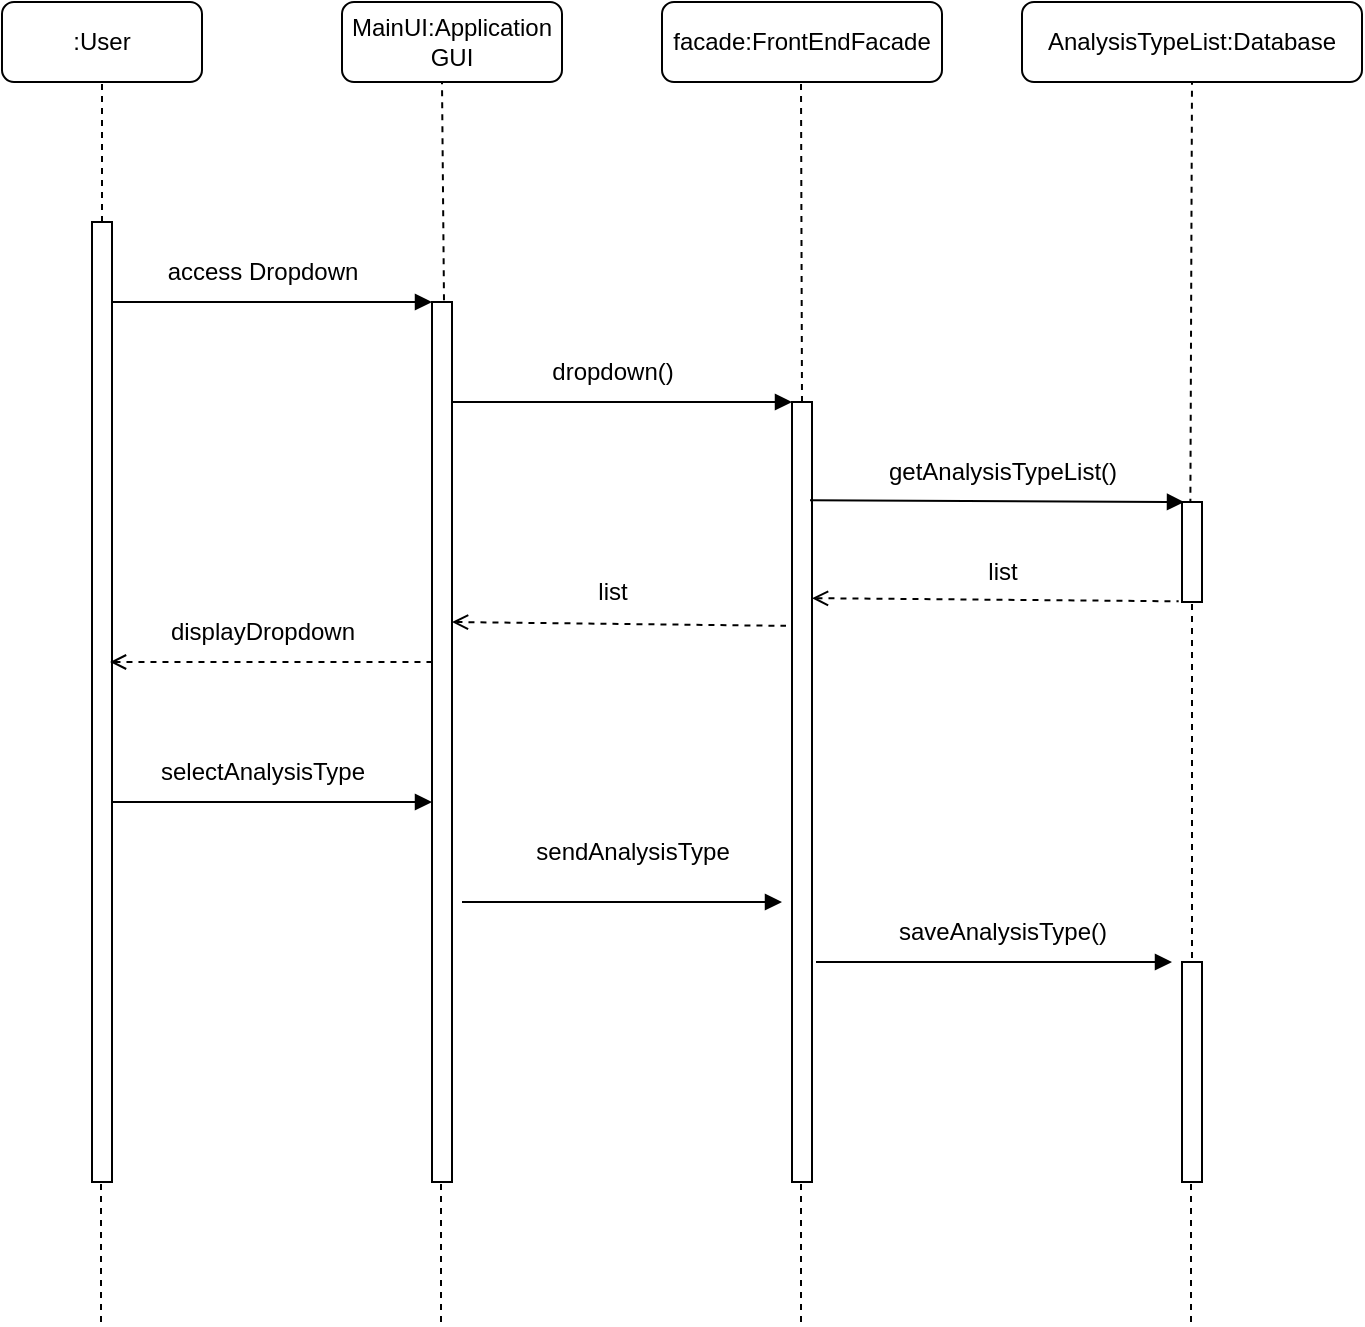 <mxfile version="20.4.0" type="device"><diagram id="kgpKYQtTHZ0yAKxKKP6v" name="Page-1"><mxGraphModel dx="1185" dy="667" grid="1" gridSize="10" guides="1" tooltips="1" connect="1" arrows="1" fold="1" page="1" pageScale="1" pageWidth="827" pageHeight="1169" math="0" shadow="0"><root><mxCell id="0"/><mxCell id="1" parent="0"/><mxCell id="6FZfxpd-QEx3IHHBcftH-1" value="facade:FrontEndFacade" style="rounded=1;whiteSpace=wrap;html=1;" parent="1" vertex="1"><mxGeometry x="415" y="200" width="140" height="40" as="geometry"/></mxCell><mxCell id="6FZfxpd-QEx3IHHBcftH-2" value="MainUI:Application GUI" style="rounded=1;whiteSpace=wrap;html=1;" parent="1" vertex="1"><mxGeometry x="255" y="200" width="110" height="40" as="geometry"/></mxCell><mxCell id="6FZfxpd-QEx3IHHBcftH-3" value=":User" style="rounded=1;whiteSpace=wrap;html=1;" parent="1" vertex="1"><mxGeometry x="85" y="200" width="100" height="40" as="geometry"/></mxCell><mxCell id="6FZfxpd-QEx3IHHBcftH-4" value="AnalysisTypeList:Database" style="rounded=1;whiteSpace=wrap;html=1;" parent="1" vertex="1"><mxGeometry x="595" y="200" width="170" height="40" as="geometry"/></mxCell><mxCell id="6FZfxpd-QEx3IHHBcftH-6" value="" style="endArrow=none;dashed=1;html=1;rounded=0;entryX=0.5;entryY=1;entryDx=0;entryDy=0;" parent="1" target="6FZfxpd-QEx3IHHBcftH-3" edge="1"><mxGeometry width="50" height="50" relative="1" as="geometry"><mxPoint x="135" y="310" as="sourcePoint"/><mxPoint x="415" y="430" as="targetPoint"/></mxGeometry></mxCell><mxCell id="6FZfxpd-QEx3IHHBcftH-7" value="" style="endArrow=none;dashed=1;html=1;rounded=0;entryX=0.5;entryY=1;entryDx=0;entryDy=0;exitX=0.6;exitY=-0.002;exitDx=0;exitDy=0;exitPerimeter=0;" parent="1" source="6FZfxpd-QEx3IHHBcftH-36" edge="1"><mxGeometry width="50" height="50" relative="1" as="geometry"><mxPoint x="305" y="310" as="sourcePoint"/><mxPoint x="305" y="240" as="targetPoint"/></mxGeometry></mxCell><mxCell id="6FZfxpd-QEx3IHHBcftH-8" value="" style="endArrow=none;dashed=1;html=1;rounded=0;entryX=0.5;entryY=1;entryDx=0;entryDy=0;" parent="1" edge="1"><mxGeometry width="50" height="50" relative="1" as="geometry"><mxPoint x="485" y="400" as="sourcePoint"/><mxPoint x="484.5" y="240" as="targetPoint"/></mxGeometry></mxCell><mxCell id="6FZfxpd-QEx3IHHBcftH-9" value="" style="endArrow=none;dashed=1;html=1;rounded=0;entryX=0.5;entryY=1;entryDx=0;entryDy=0;exitX=0.419;exitY=0.028;exitDx=0;exitDy=0;exitPerimeter=0;" parent="1" source="6FZfxpd-QEx3IHHBcftH-24" target="6FZfxpd-QEx3IHHBcftH-4" edge="1"><mxGeometry width="50" height="50" relative="1" as="geometry"><mxPoint x="644.5" y="310" as="sourcePoint"/><mxPoint x="644.5" y="240" as="targetPoint"/></mxGeometry></mxCell><mxCell id="6FZfxpd-QEx3IHHBcftH-37" value="" style="edgeStyle=orthogonalEdgeStyle;rounded=0;orthogonalLoop=1;jettySize=auto;html=1;startArrow=none;startFill=0;endArrow=block;endFill=1;" parent="1" source="6FZfxpd-QEx3IHHBcftH-11" target="6FZfxpd-QEx3IHHBcftH-36" edge="1"><mxGeometry relative="1" as="geometry"><Array as="points"><mxPoint x="225" y="350"/><mxPoint x="225" y="350"/></Array></mxGeometry></mxCell><mxCell id="6FZfxpd-QEx3IHHBcftH-11" value="" style="html=1;points=[];perimeter=orthogonalPerimeter;" parent="1" vertex="1"><mxGeometry x="130" y="310" width="10" height="480" as="geometry"/></mxCell><mxCell id="6FZfxpd-QEx3IHHBcftH-24" value="" style="html=1;points=[];perimeter=orthogonalPerimeter;" parent="1" vertex="1"><mxGeometry x="675" y="450" width="10" height="50" as="geometry"/></mxCell><mxCell id="6FZfxpd-QEx3IHHBcftH-39" value="" style="edgeStyle=orthogonalEdgeStyle;rounded=0;orthogonalLoop=1;jettySize=auto;html=1;startArrow=none;startFill=0;endArrow=block;endFill=1;" parent="1" source="6FZfxpd-QEx3IHHBcftH-36" target="6FZfxpd-QEx3IHHBcftH-38" edge="1"><mxGeometry relative="1" as="geometry"><Array as="points"><mxPoint x="395" y="400"/><mxPoint x="395" y="400"/></Array></mxGeometry></mxCell><mxCell id="6FZfxpd-QEx3IHHBcftH-36" value="" style="html=1;points=[];perimeter=orthogonalPerimeter;" parent="1" vertex="1"><mxGeometry x="300" y="350" width="10" height="440" as="geometry"/></mxCell><mxCell id="6FZfxpd-QEx3IHHBcftH-38" value="" style="html=1;points=[];perimeter=orthogonalPerimeter;" parent="1" vertex="1"><mxGeometry x="480" y="400" width="10" height="390" as="geometry"/></mxCell><mxCell id="6FZfxpd-QEx3IHHBcftH-50" value="" style="endArrow=block;html=1;rounded=0;entryX=0.1;entryY=0;entryDx=0;entryDy=0;entryPerimeter=0;endFill=1;exitX=0.9;exitY=0.126;exitDx=0;exitDy=0;exitPerimeter=0;" parent="1" source="6FZfxpd-QEx3IHHBcftH-38" target="6FZfxpd-QEx3IHHBcftH-24" edge="1"><mxGeometry width="50" height="50" relative="1" as="geometry"><mxPoint x="505" y="450" as="sourcePoint"/><mxPoint x="555" y="530" as="targetPoint"/></mxGeometry></mxCell><mxCell id="6FZfxpd-QEx3IHHBcftH-55" value="access Dropdown" style="text;html=1;align=center;verticalAlign=middle;resizable=0;points=[];autosize=1;strokeColor=none;fillColor=none;" parent="1" vertex="1"><mxGeometry x="155" y="320" width="120" height="30" as="geometry"/></mxCell><mxCell id="6FZfxpd-QEx3IHHBcftH-57" value="dropdown()" style="text;html=1;align=center;verticalAlign=middle;resizable=0;points=[];autosize=1;strokeColor=none;fillColor=none;" parent="1" vertex="1"><mxGeometry x="350" y="370" width="80" height="30" as="geometry"/></mxCell><mxCell id="6FZfxpd-QEx3IHHBcftH-58" value="getAnalysisTypeList()" style="text;html=1;align=center;verticalAlign=middle;resizable=0;points=[];autosize=1;strokeColor=none;fillColor=none;" parent="1" vertex="1"><mxGeometry x="515" y="420" width="140" height="30" as="geometry"/></mxCell><mxCell id="6FZfxpd-QEx3IHHBcftH-63" value="" style="endArrow=none;dashed=1;html=1;rounded=0;entryX=-0.3;entryY=0.287;entryDx=0;entryDy=0;entryPerimeter=0;startArrow=open;startFill=0;" parent="1" target="6FZfxpd-QEx3IHHBcftH-38" edge="1"><mxGeometry width="50" height="50" relative="1" as="geometry"><mxPoint x="310" y="510" as="sourcePoint"/><mxPoint x="471" y="510.06" as="targetPoint"/></mxGeometry></mxCell><mxCell id="6FZfxpd-QEx3IHHBcftH-65" value="list" style="text;html=1;align=center;verticalAlign=middle;resizable=0;points=[];autosize=1;strokeColor=none;fillColor=none;" parent="1" vertex="1"><mxGeometry x="565" y="470" width="40" height="30" as="geometry"/></mxCell><mxCell id="6FZfxpd-QEx3IHHBcftH-66" value="list" style="text;html=1;align=center;verticalAlign=middle;resizable=0;points=[];autosize=1;strokeColor=none;fillColor=none;" parent="1" vertex="1"><mxGeometry x="370" y="480" width="40" height="30" as="geometry"/></mxCell><mxCell id="6FZfxpd-QEx3IHHBcftH-67" value="" style="endArrow=none;dashed=1;html=1;rounded=0;entryX=-0.4;entryY=0.209;entryDx=0;entryDy=0;entryPerimeter=0;startArrow=open;startFill=0;" parent="1" edge="1"><mxGeometry width="50" height="50" relative="1" as="geometry"><mxPoint x="139" y="530" as="sourcePoint"/><mxPoint x="300" y="530.06" as="targetPoint"/></mxGeometry></mxCell><mxCell id="6FZfxpd-QEx3IHHBcftH-68" value="displayDropdown" style="text;html=1;align=center;verticalAlign=middle;resizable=0;points=[];autosize=1;strokeColor=none;fillColor=none;" parent="1" vertex="1"><mxGeometry x="155" y="500" width="120" height="30" as="geometry"/></mxCell><mxCell id="6FZfxpd-QEx3IHHBcftH-69" value="" style="edgeStyle=orthogonalEdgeStyle;rounded=0;orthogonalLoop=1;jettySize=auto;html=1;startArrow=none;startFill=0;endArrow=block;endFill=1;" parent="1" edge="1"><mxGeometry relative="1" as="geometry"><mxPoint x="140" y="600" as="sourcePoint"/><mxPoint x="300" y="600" as="targetPoint"/><Array as="points"><mxPoint x="225" y="600"/><mxPoint x="225" y="600"/></Array></mxGeometry></mxCell><mxCell id="6FZfxpd-QEx3IHHBcftH-70" value="selectAnalysisType" style="text;html=1;align=center;verticalAlign=middle;resizable=0;points=[];autosize=1;strokeColor=none;fillColor=none;" parent="1" vertex="1"><mxGeometry x="150" y="570" width="130" height="30" as="geometry"/></mxCell><mxCell id="6FZfxpd-QEx3IHHBcftH-71" value="" style="endArrow=none;dashed=1;html=1;rounded=0;entryX=0.5;entryY=1;entryDx=0;entryDy=0;" parent="1" edge="1"><mxGeometry width="50" height="50" relative="1" as="geometry"><mxPoint x="134.5" y="860" as="sourcePoint"/><mxPoint x="134.5" y="790" as="targetPoint"/></mxGeometry></mxCell><mxCell id="6FZfxpd-QEx3IHHBcftH-72" value="" style="endArrow=none;dashed=1;html=1;rounded=0;entryX=0.5;entryY=1;entryDx=0;entryDy=0;" parent="1" edge="1"><mxGeometry width="50" height="50" relative="1" as="geometry"><mxPoint x="304.5" y="860" as="sourcePoint"/><mxPoint x="304.5" y="790" as="targetPoint"/></mxGeometry></mxCell><mxCell id="6FZfxpd-QEx3IHHBcftH-73" value="" style="endArrow=none;dashed=1;html=1;rounded=0;entryX=0.5;entryY=1;entryDx=0;entryDy=0;" parent="1" edge="1"><mxGeometry width="50" height="50" relative="1" as="geometry"><mxPoint x="484.5" y="860" as="sourcePoint"/><mxPoint x="484.5" y="790" as="targetPoint"/></mxGeometry></mxCell><mxCell id="6FZfxpd-QEx3IHHBcftH-74" value="" style="endArrow=none;dashed=1;html=1;rounded=0;entryX=0.5;entryY=1;entryDx=0;entryDy=0;" parent="1" edge="1"><mxGeometry width="50" height="50" relative="1" as="geometry"><mxPoint x="679.5" y="860" as="sourcePoint"/><mxPoint x="679.5" y="790" as="targetPoint"/></mxGeometry></mxCell><mxCell id="6FZfxpd-QEx3IHHBcftH-78" value="" style="endArrow=block;html=1;rounded=0;endFill=1;" parent="1" edge="1"><mxGeometry width="50" height="50" relative="1" as="geometry"><mxPoint x="492" y="680" as="sourcePoint"/><mxPoint x="670" y="680" as="targetPoint"/></mxGeometry></mxCell><mxCell id="6FZfxpd-QEx3IHHBcftH-79" value="saveAnalysisType()" style="text;html=1;align=center;verticalAlign=middle;resizable=0;points=[];autosize=1;strokeColor=none;fillColor=none;" parent="1" vertex="1"><mxGeometry x="520" y="650" width="130" height="30" as="geometry"/></mxCell><mxCell id="6FZfxpd-QEx3IHHBcftH-82" value="" style="edgeStyle=orthogonalEdgeStyle;rounded=0;orthogonalLoop=1;jettySize=auto;html=1;startArrow=none;startFill=0;endArrow=block;endFill=1;" parent="1" edge="1"><mxGeometry relative="1" as="geometry"><mxPoint x="315" y="650" as="sourcePoint"/><mxPoint x="475" y="650" as="targetPoint"/><Array as="points"><mxPoint x="390" y="650"/><mxPoint x="390" y="650"/></Array></mxGeometry></mxCell><mxCell id="6FZfxpd-QEx3IHHBcftH-83" value="sendAnalysisType" style="text;html=1;align=center;verticalAlign=middle;resizable=0;points=[];autosize=1;strokeColor=none;fillColor=none;" parent="1" vertex="1"><mxGeometry x="340" y="610" width="120" height="30" as="geometry"/></mxCell><mxCell id="-WqEUyf6UnMH6PQet0tO-1" value="" style="html=1;points=[];perimeter=orthogonalPerimeter;" vertex="1" parent="1"><mxGeometry x="675" y="680" width="10" height="110" as="geometry"/></mxCell><mxCell id="-WqEUyf6UnMH6PQet0tO-2" value="" style="endArrow=none;dashed=1;html=1;rounded=0;entryX=-0.167;entryY=0.993;entryDx=0;entryDy=0;entryPerimeter=0;startArrow=open;startFill=0;" edge="1" parent="1" target="6FZfxpd-QEx3IHHBcftH-24"><mxGeometry width="50" height="50" relative="1" as="geometry"><mxPoint x="490" y="498.07" as="sourcePoint"/><mxPoint x="657.0" y="500.0" as="targetPoint"/></mxGeometry></mxCell><mxCell id="-WqEUyf6UnMH6PQet0tO-3" value="" style="endArrow=none;dashed=1;html=1;rounded=0;exitX=0.5;exitY=-0.018;exitDx=0;exitDy=0;exitPerimeter=0;" edge="1" parent="1" source="-WqEUyf6UnMH6PQet0tO-1"><mxGeometry width="50" height="50" relative="1" as="geometry"><mxPoint x="730" y="551.4" as="sourcePoint"/><mxPoint x="680" y="500" as="targetPoint"/></mxGeometry></mxCell></root></mxGraphModel></diagram></mxfile>